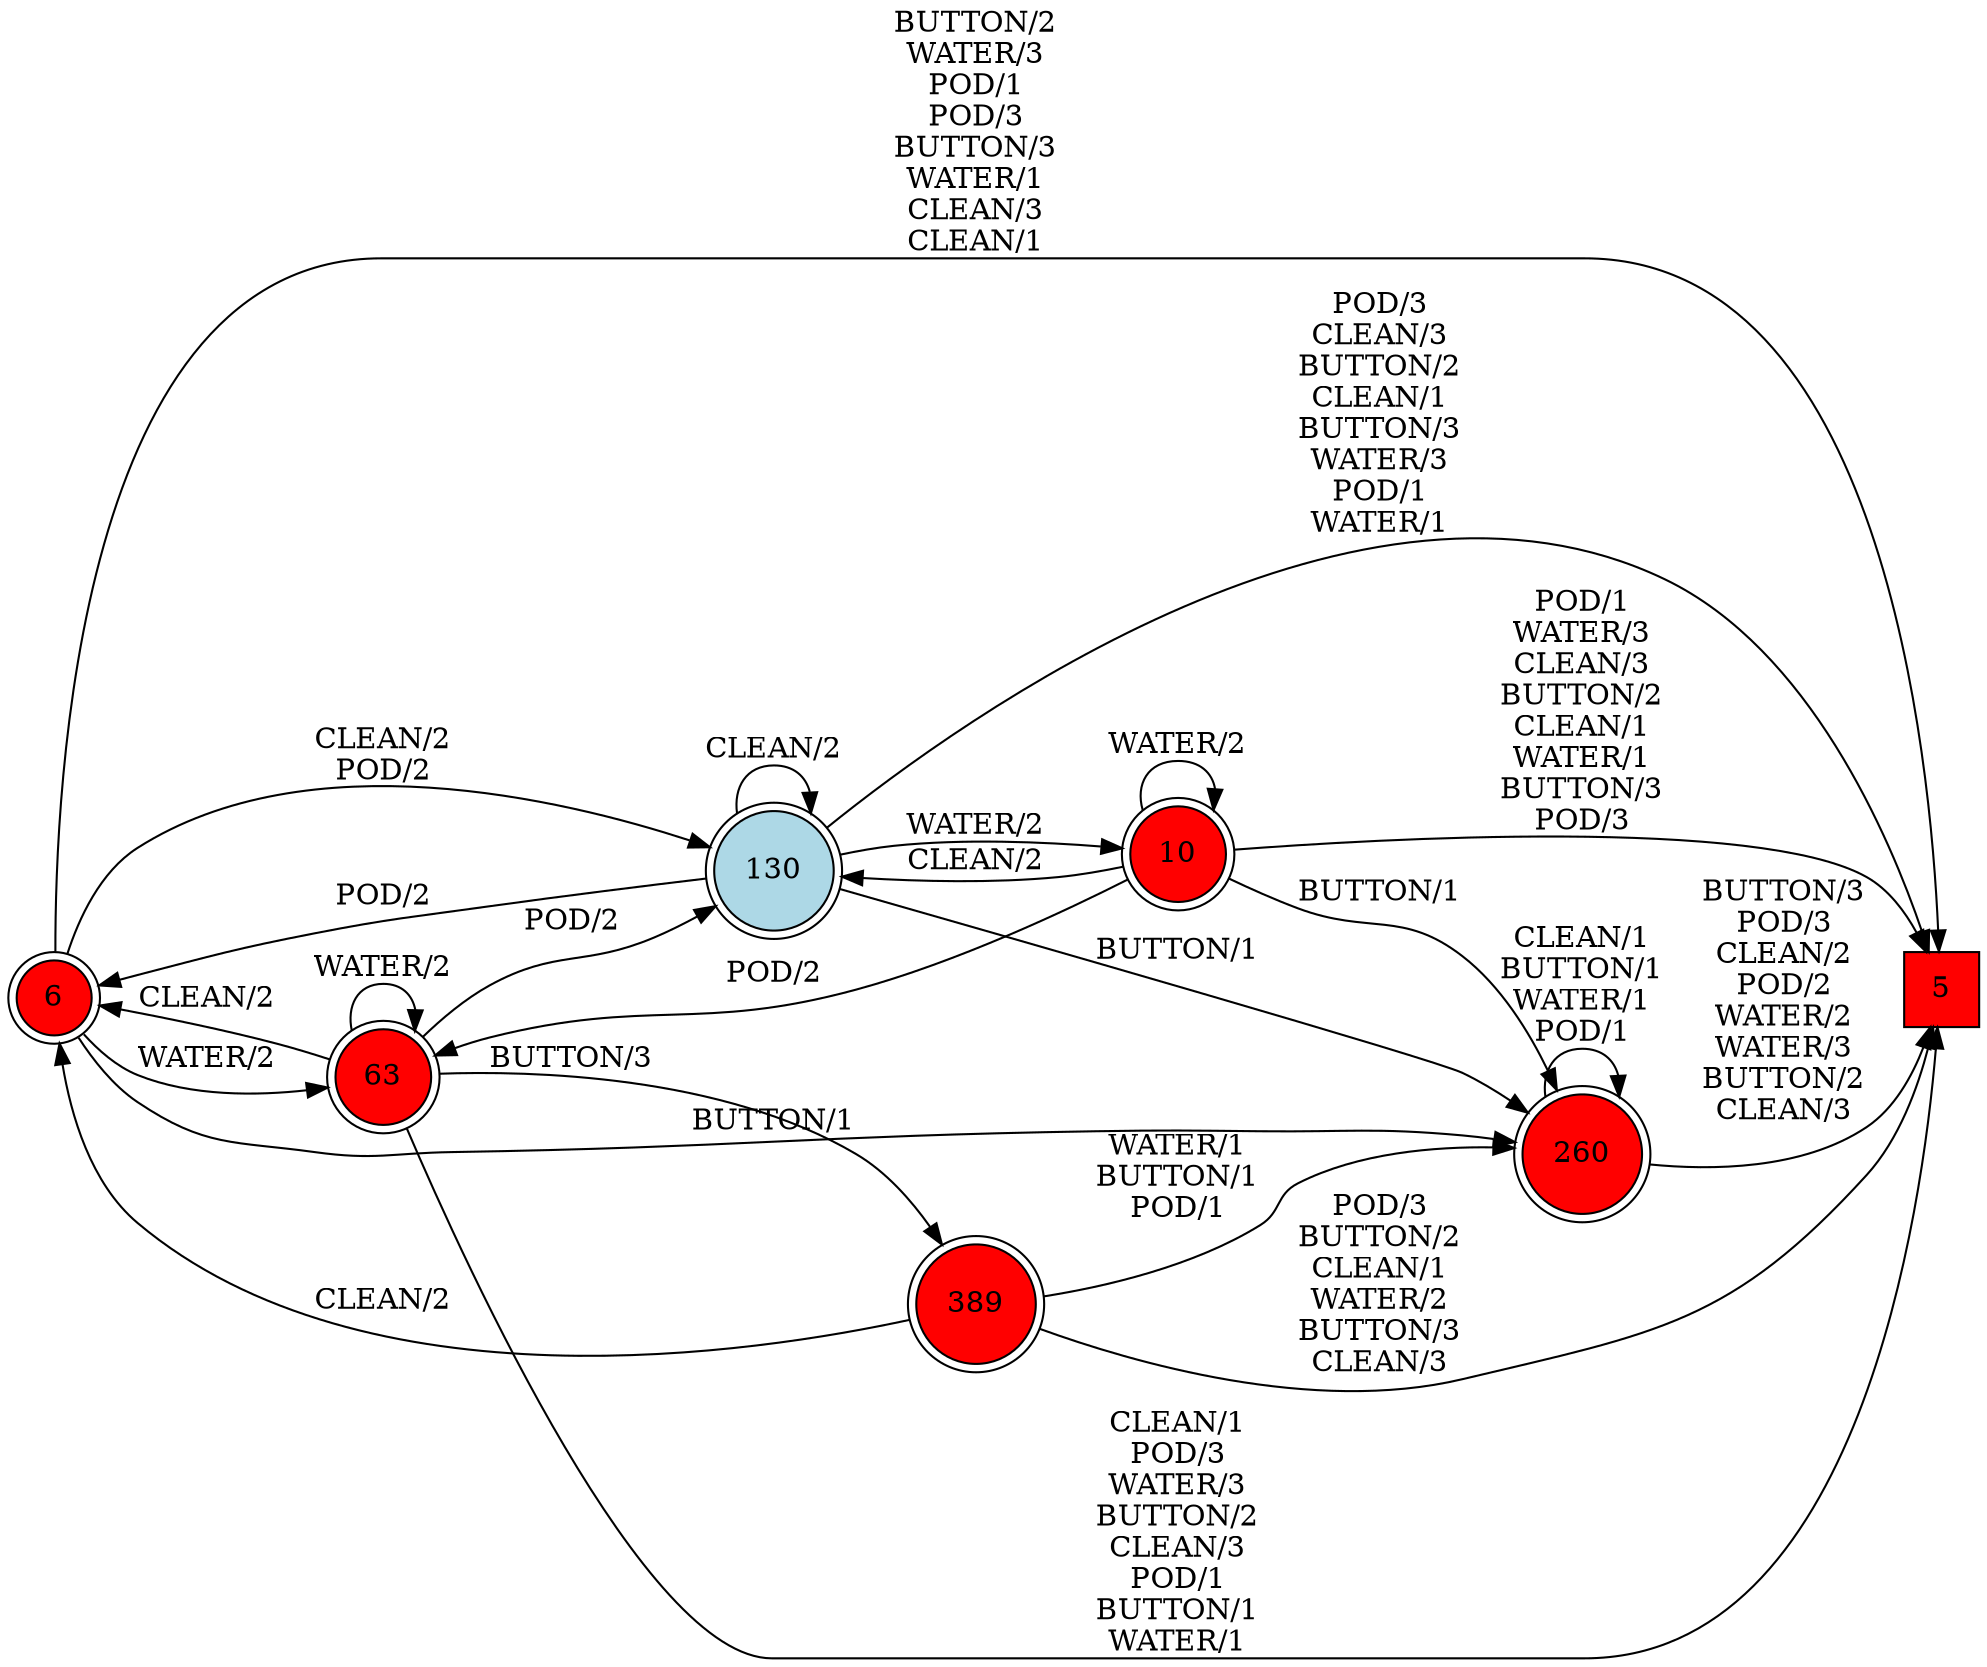 digraph G {
  rankdir=LR;
  node [shape=circle, style=filled, fillcolor=white];
  "5" [fillcolor=red, shape=square];
  "6" [fillcolor=red, shape=doublecircle];
  "10" [fillcolor=red, shape=doublecircle];
  "63" [fillcolor=red, shape=doublecircle];
  "130" [isInitial=True, fillcolor=lightblue, shape=doublecircle];
  "260" [fillcolor=red, shape=doublecircle];
  "389" [fillcolor=red, shape=doublecircle];
  "6" -> "5" [label="BUTTON/2\nWATER/3\nPOD/1\nPOD/3\nBUTTON/3\nWATER/1\nCLEAN/3\nCLEAN/1"];
  "6" -> "63" [label="WATER/2"];
  "6" -> "260" [label="BUTTON/1"];
  "6" -> "130" [label="CLEAN/2\nPOD/2"];
  "10" -> "5" [label="POD/1\nWATER/3\nCLEAN/3\nBUTTON/2\nCLEAN/1\nWATER/1\nBUTTON/3\nPOD/3"];
  "10" -> "10" [label="WATER/2"];
  "10" -> "260" [label="BUTTON/1"];
  "10" -> "63" [label="POD/2"];
  "10" -> "130" [label="CLEAN/2"];
  "63" -> "5" [label="CLEAN/1\nPOD/3\nWATER/3\nBUTTON/2\nCLEAN/3\nPOD/1\nBUTTON/1\nWATER/1"];
  "63" -> "389" [label="BUTTON/3"];
  "63" -> "63" [label="WATER/2"];
  "63" -> "130" [label="POD/2"];
  "63" -> "6" [label="CLEAN/2"];
  "130" -> "6" [label="POD/2"];
  "130" -> "5" [label="POD/3\nCLEAN/3\nBUTTON/2\nCLEAN/1\nBUTTON/3\nWATER/3\nPOD/1\nWATER/1"];
  "130" -> "130" [label="CLEAN/2"];
  "130" -> "260" [label="BUTTON/1"];
  "130" -> "10" [label="WATER/2"];
  "260" -> "5" [label="BUTTON/3\nPOD/3\nCLEAN/2\nPOD/2\nWATER/2\nWATER/3\nBUTTON/2\nCLEAN/3"];
  "260" -> "260" [label="CLEAN/1\nBUTTON/1\nWATER/1\nPOD/1"];
  "389" -> "5" [label="POD/3\nBUTTON/2\nCLEAN/1\nWATER/2\nBUTTON/3\nCLEAN/3"];
  "389" -> "260" [label="WATER/1\nBUTTON/1\nPOD/1"];
  "389" -> "6" [label="CLEAN/2"];
}